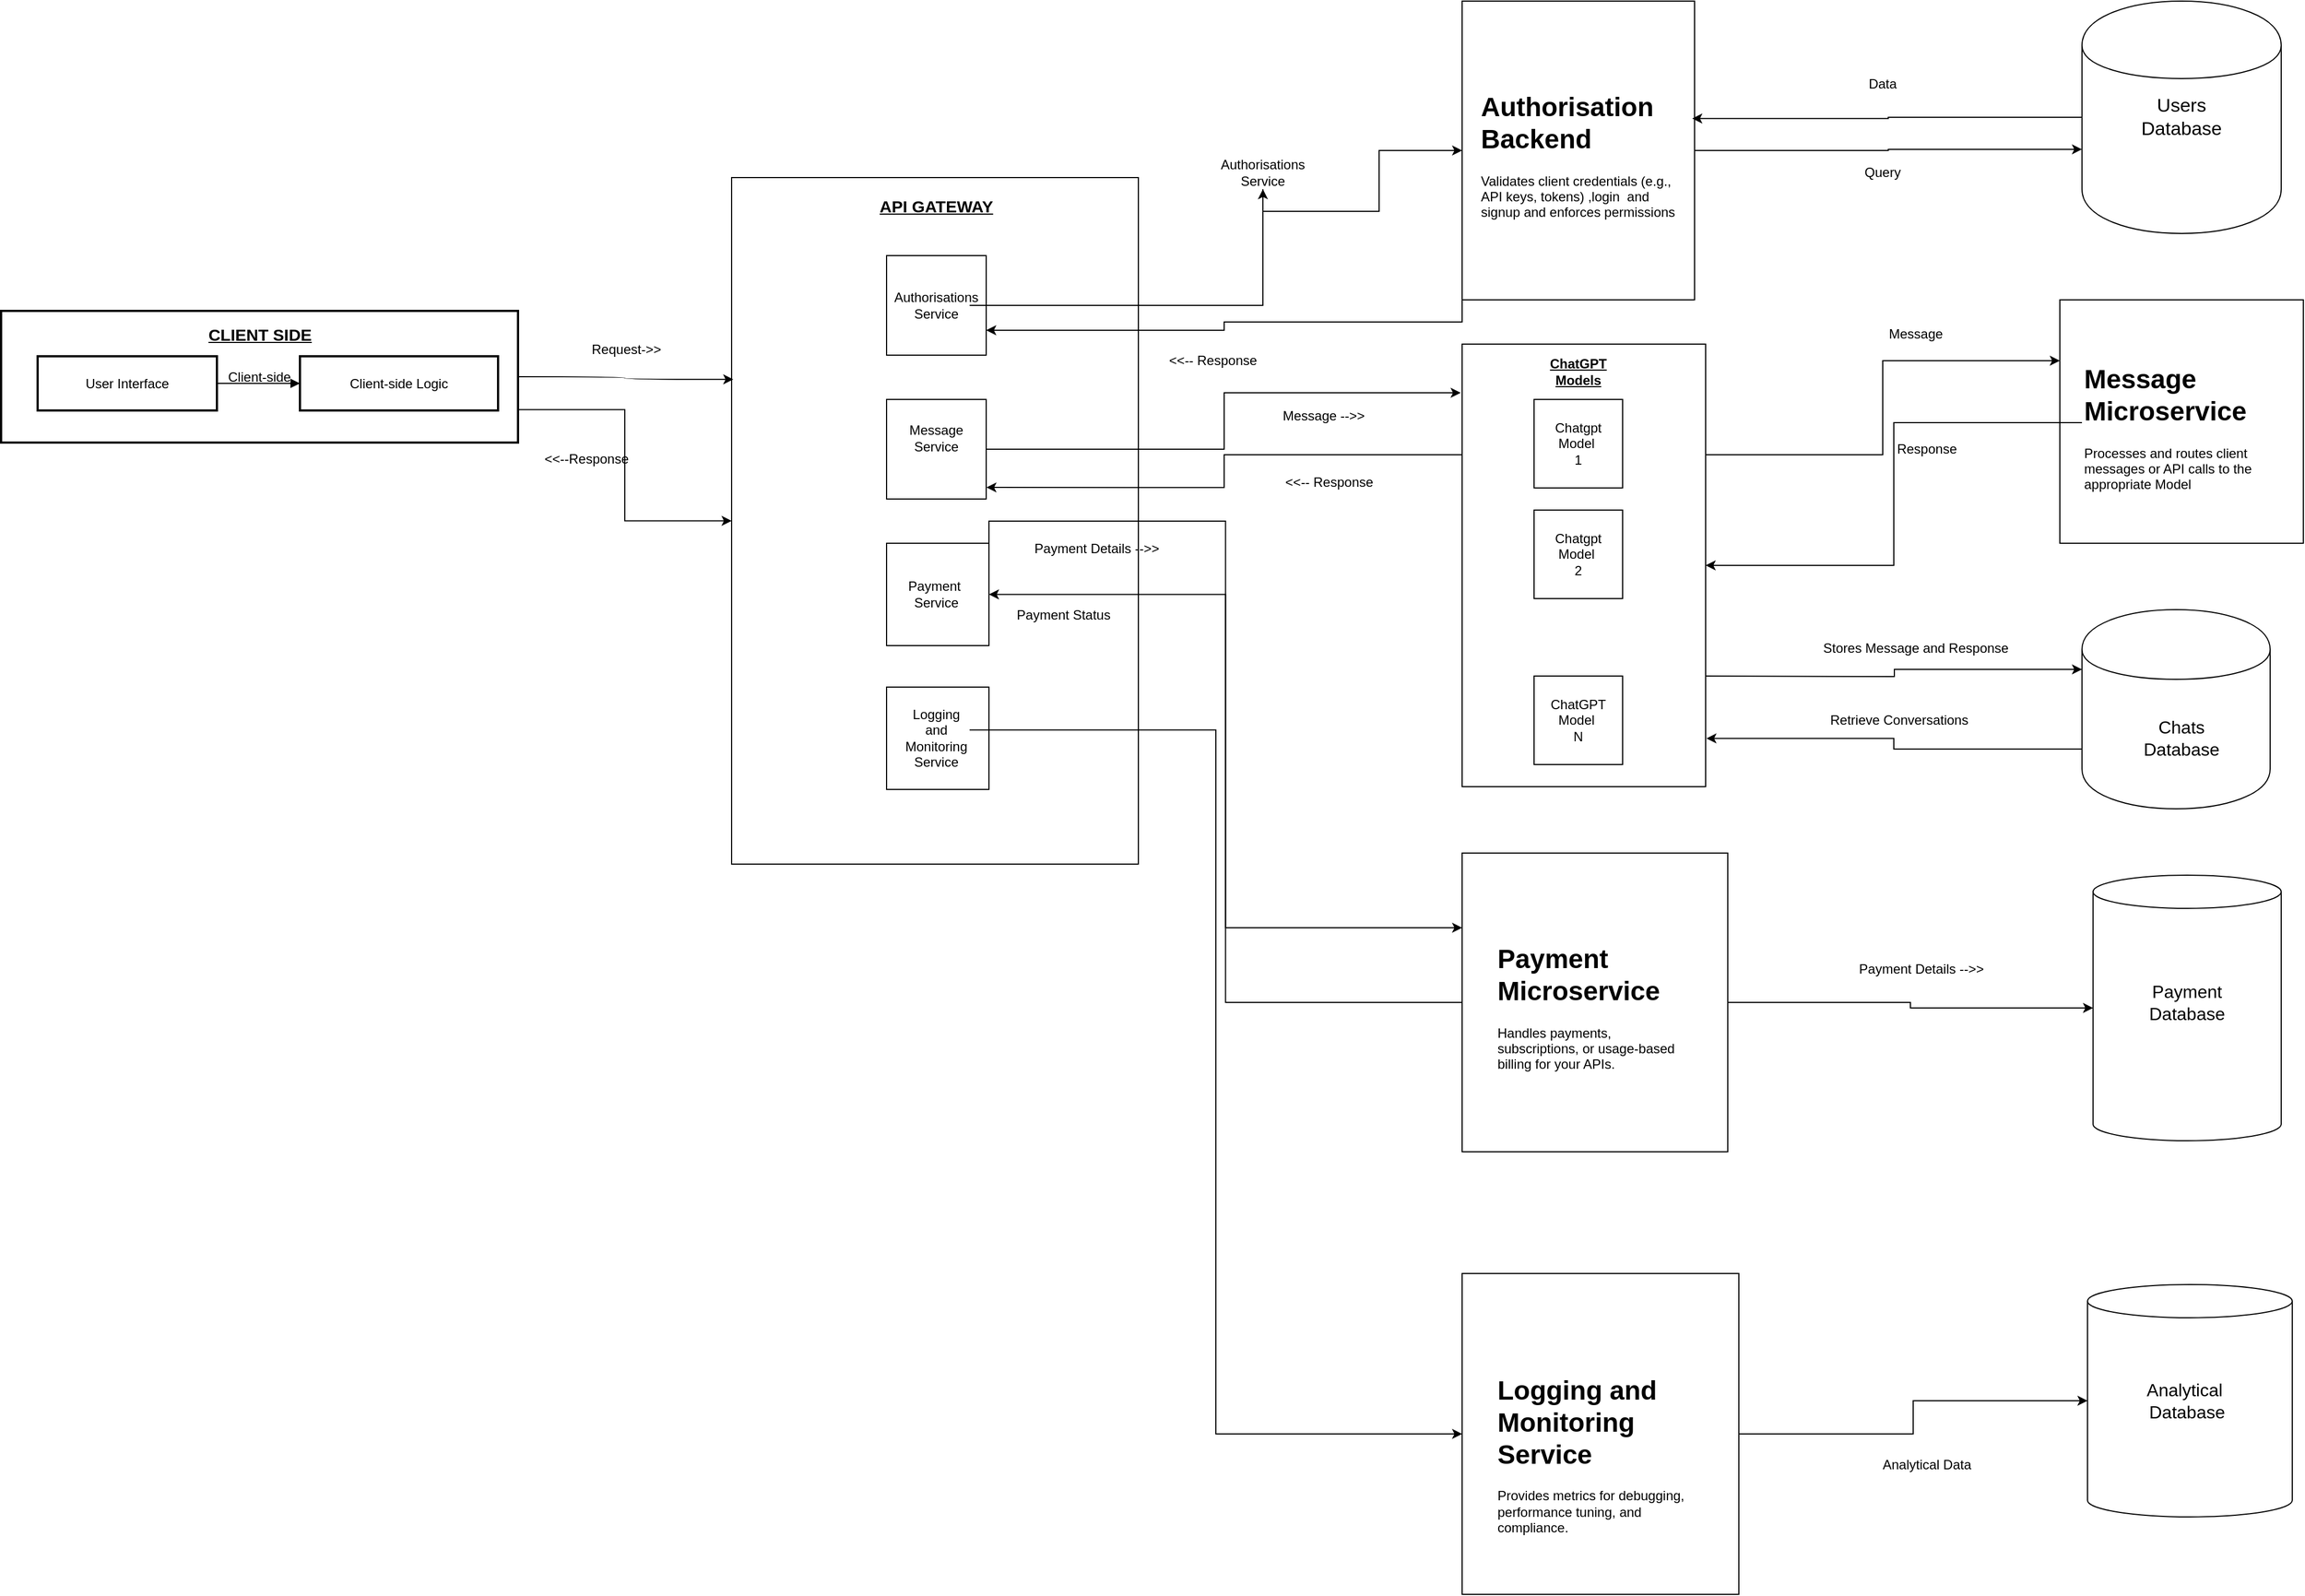 <mxfile version="25.0.3">
  <diagram name="Page-1" id="c9Ai-ubDrSZvEC2KYgUM">
    <mxGraphModel dx="3783" dy="1420" grid="1" gridSize="10" guides="1" tooltips="1" connect="1" arrows="1" fold="1" page="1" pageScale="1" pageWidth="850" pageHeight="1100" math="0" shadow="0">
      <root>
        <mxCell id="0" />
        <mxCell id="1" parent="0" />
        <mxCell id="FdN9x6t_w3lRcBCilJA2-83" style="edgeStyle=orthogonalEdgeStyle;rounded=0;orthogonalLoop=1;jettySize=auto;html=1;exitX=1;exitY=0.75;exitDx=0;exitDy=0;entryX=0;entryY=0.5;entryDx=0;entryDy=0;" edge="1" parent="1" source="4" target="FdN9x6t_w3lRcBCilJA2-15">
          <mxGeometry relative="1" as="geometry" />
        </mxCell>
        <mxCell id="4" value="Client-side" style="whiteSpace=wrap;strokeWidth=2;" parent="1" vertex="1">
          <mxGeometry y="300" width="467" height="119" as="geometry" />
        </mxCell>
        <mxCell id="5" value="User Interface" style="whiteSpace=wrap;strokeWidth=2;" parent="1" vertex="1">
          <mxGeometry x="33" y="341" width="162" height="49" as="geometry" />
        </mxCell>
        <mxCell id="6" value="Client-side Logic" style="whiteSpace=wrap;strokeWidth=2;" parent="1" vertex="1">
          <mxGeometry x="270" y="341" width="179" height="49" as="geometry" />
        </mxCell>
        <mxCell id="11" value="" style="curved=1;startArrow=none;endArrow=block;exitX=1;exitY=0.5;entryX=0;entryY=0.5;" parent="1" source="5" target="6" edge="1">
          <mxGeometry relative="1" as="geometry">
            <Array as="points" />
          </mxGeometry>
        </mxCell>
        <mxCell id="FdN9x6t_w3lRcBCilJA2-15" value="" style="rounded=0;whiteSpace=wrap;html=1;" vertex="1" parent="1">
          <mxGeometry x="660" y="179.5" width="367.5" height="620.5" as="geometry" />
        </mxCell>
        <mxCell id="FdN9x6t_w3lRcBCilJA2-16" value="&lt;b&gt;&lt;u&gt;&lt;font style=&quot;font-size: 15px;&quot;&gt;CLIENT SIDE&lt;/font&gt;&lt;/u&gt;&lt;/b&gt;" style="text;html=1;align=center;verticalAlign=middle;whiteSpace=wrap;rounded=0;" vertex="1" parent="1">
          <mxGeometry x="118.5" y="301" width="230" height="40" as="geometry" />
        </mxCell>
        <mxCell id="FdN9x6t_w3lRcBCilJA2-17" value="&lt;b&gt;&lt;u&gt;&lt;font style=&quot;font-size: 15px;&quot;&gt;API GATEWAY&lt;/font&gt;&lt;/u&gt;&lt;/b&gt;" style="text;html=1;align=center;verticalAlign=middle;whiteSpace=wrap;rounded=0;" vertex="1" parent="1">
          <mxGeometry x="735" y="190" width="220" height="30" as="geometry" />
        </mxCell>
        <mxCell id="FdN9x6t_w3lRcBCilJA2-21" value="" style="whiteSpace=wrap;html=1;aspect=fixed;" vertex="1" parent="1">
          <mxGeometry x="800" y="250" width="90" height="90" as="geometry" />
        </mxCell>
        <mxCell id="FdN9x6t_w3lRcBCilJA2-23" value="" style="whiteSpace=wrap;html=1;aspect=fixed;" vertex="1" parent="1">
          <mxGeometry x="800" y="380" width="90" height="90" as="geometry" />
        </mxCell>
        <mxCell id="FdN9x6t_w3lRcBCilJA2-105" style="edgeStyle=orthogonalEdgeStyle;rounded=0;orthogonalLoop=1;jettySize=auto;html=1;exitX=1;exitY=0;exitDx=0;exitDy=0;entryX=0;entryY=0.25;entryDx=0;entryDy=0;" edge="1" parent="1" source="FdN9x6t_w3lRcBCilJA2-25" target="FdN9x6t_w3lRcBCilJA2-54">
          <mxGeometry relative="1" as="geometry" />
        </mxCell>
        <mxCell id="FdN9x6t_w3lRcBCilJA2-25" value="" style="whiteSpace=wrap;html=1;aspect=fixed;" vertex="1" parent="1">
          <mxGeometry x="800" y="510" width="92.5" height="92.5" as="geometry" />
        </mxCell>
        <mxCell id="FdN9x6t_w3lRcBCilJA2-26" value="" style="whiteSpace=wrap;html=1;aspect=fixed;" vertex="1" parent="1">
          <mxGeometry x="800" y="640" width="92.5" height="92.5" as="geometry" />
        </mxCell>
        <mxCell id="FdN9x6t_w3lRcBCilJA2-36" value="" style="edgeStyle=orthogonalEdgeStyle;rounded=0;orthogonalLoop=1;jettySize=auto;html=1;" edge="1" parent="1" source="FdN9x6t_w3lRcBCilJA2-27" target="FdN9x6t_w3lRcBCilJA2-35">
          <mxGeometry relative="1" as="geometry" />
        </mxCell>
        <mxCell id="FdN9x6t_w3lRcBCilJA2-27" value="Authorisations&lt;div&gt;Service&lt;/div&gt;" style="text;html=1;align=center;verticalAlign=middle;whiteSpace=wrap;rounded=0;" vertex="1" parent="1">
          <mxGeometry x="815" y="280" width="60" height="30" as="geometry" />
        </mxCell>
        <mxCell id="FdN9x6t_w3lRcBCilJA2-28" value="Message&lt;div&gt;Service&lt;/div&gt;" style="text;html=1;align=center;verticalAlign=middle;whiteSpace=wrap;rounded=0;" vertex="1" parent="1">
          <mxGeometry x="815" y="400" width="60" height="30" as="geometry" />
        </mxCell>
        <mxCell id="FdN9x6t_w3lRcBCilJA2-29" value="Payment&amp;nbsp;&lt;div&gt;Service&lt;/div&gt;" style="text;html=1;align=center;verticalAlign=middle;whiteSpace=wrap;rounded=0;" vertex="1" parent="1">
          <mxGeometry x="815" y="541.25" width="60" height="30" as="geometry" />
        </mxCell>
        <mxCell id="FdN9x6t_w3lRcBCilJA2-61" style="edgeStyle=orthogonalEdgeStyle;rounded=0;orthogonalLoop=1;jettySize=auto;html=1;exitX=1;exitY=0.25;exitDx=0;exitDy=0;entryX=0;entryY=0.5;entryDx=0;entryDy=0;" edge="1" parent="1" source="FdN9x6t_w3lRcBCilJA2-30" target="FdN9x6t_w3lRcBCilJA2-59">
          <mxGeometry relative="1" as="geometry" />
        </mxCell>
        <mxCell id="FdN9x6t_w3lRcBCilJA2-30" value="Logging and Monitoring Service" style="text;html=1;align=center;verticalAlign=middle;whiteSpace=wrap;rounded=0;" vertex="1" parent="1">
          <mxGeometry x="815" y="671.25" width="60" height="30" as="geometry" />
        </mxCell>
        <mxCell id="FdN9x6t_w3lRcBCilJA2-32" style="edgeStyle=orthogonalEdgeStyle;rounded=0;orthogonalLoop=1;jettySize=auto;html=1;exitX=1;exitY=0.5;exitDx=0;exitDy=0;entryX=0.004;entryY=0.294;entryDx=0;entryDy=0;entryPerimeter=0;curved=1;" edge="1" parent="1" source="4" target="FdN9x6t_w3lRcBCilJA2-15">
          <mxGeometry relative="1" as="geometry" />
        </mxCell>
        <mxCell id="FdN9x6t_w3lRcBCilJA2-94" style="edgeStyle=orthogonalEdgeStyle;rounded=0;orthogonalLoop=1;jettySize=auto;html=1;exitX=0;exitY=0.75;exitDx=0;exitDy=0;entryX=1;entryY=0.75;entryDx=0;entryDy=0;" edge="1" parent="1" source="FdN9x6t_w3lRcBCilJA2-33" target="FdN9x6t_w3lRcBCilJA2-21">
          <mxGeometry relative="1" as="geometry">
            <Array as="points">
              <mxPoint x="1320" y="310" />
              <mxPoint x="1105" y="310" />
              <mxPoint x="1105" y="318" />
            </Array>
          </mxGeometry>
        </mxCell>
        <mxCell id="FdN9x6t_w3lRcBCilJA2-33" value="" style="rounded=0;whiteSpace=wrap;html=1;" vertex="1" parent="1">
          <mxGeometry x="1320" y="20" width="210" height="270" as="geometry" />
        </mxCell>
        <mxCell id="FdN9x6t_w3lRcBCilJA2-34" value="&lt;h1 style=&quot;margin-top: 0px;&quot;&gt;Authorisation Backend&lt;/h1&gt;&lt;div&gt;Validates client credentials (e.g., API keys, tokens) ,login&amp;nbsp; and signup and enforces permissions , ,&amp;nbsp;&lt;/div&gt;" style="text;html=1;whiteSpace=wrap;overflow=hidden;rounded=0;" vertex="1" parent="1">
          <mxGeometry x="1335" y="95" width="180" height="120" as="geometry" />
        </mxCell>
        <mxCell id="FdN9x6t_w3lRcBCilJA2-38" style="edgeStyle=orthogonalEdgeStyle;rounded=0;orthogonalLoop=1;jettySize=auto;html=1;exitX=0.5;exitY=1;exitDx=0;exitDy=0;entryX=0;entryY=0.5;entryDx=0;entryDy=0;" edge="1" parent="1" source="FdN9x6t_w3lRcBCilJA2-35" target="FdN9x6t_w3lRcBCilJA2-33">
          <mxGeometry relative="1" as="geometry" />
        </mxCell>
        <mxCell id="FdN9x6t_w3lRcBCilJA2-35" value="Authorisations&lt;div&gt;Service&lt;/div&gt;" style="text;html=1;align=center;verticalAlign=middle;whiteSpace=wrap;rounded=0;" vertex="1" parent="1">
          <mxGeometry x="1110" y="160" width="60" height="30" as="geometry" />
        </mxCell>
        <mxCell id="FdN9x6t_w3lRcBCilJA2-68" style="edgeStyle=orthogonalEdgeStyle;rounded=0;orthogonalLoop=1;jettySize=auto;html=1;exitX=1;exitY=0.25;exitDx=0;exitDy=0;entryX=0;entryY=0.25;entryDx=0;entryDy=0;" edge="1" parent="1" source="FdN9x6t_w3lRcBCilJA2-39" target="FdN9x6t_w3lRcBCilJA2-45">
          <mxGeometry relative="1" as="geometry" />
        </mxCell>
        <mxCell id="FdN9x6t_w3lRcBCilJA2-39" value="" style="rounded=0;whiteSpace=wrap;html=1;" vertex="1" parent="1">
          <mxGeometry x="1320" y="330" width="220" height="400" as="geometry" />
        </mxCell>
        <mxCell id="FdN9x6t_w3lRcBCilJA2-40" value="&lt;div&gt;Chatgpt&lt;/div&gt;&lt;div&gt;Model&amp;nbsp;&lt;/div&gt;&lt;div&gt;1&lt;/div&gt;" style="whiteSpace=wrap;html=1;aspect=fixed;" vertex="1" parent="1">
          <mxGeometry x="1385" y="380" width="80" height="80" as="geometry" />
        </mxCell>
        <mxCell id="FdN9x6t_w3lRcBCilJA2-41" value="Chatgpt&lt;div&gt;Model&amp;nbsp;&lt;/div&gt;&lt;div&gt;2&lt;/div&gt;" style="whiteSpace=wrap;html=1;aspect=fixed;" vertex="1" parent="1">
          <mxGeometry x="1385" y="480" width="80" height="80" as="geometry" />
        </mxCell>
        <mxCell id="FdN9x6t_w3lRcBCilJA2-43" value="&lt;b&gt;&lt;u&gt;ChatGPT&lt;/u&gt;&lt;/b&gt;&lt;div&gt;&lt;b&gt;&lt;u&gt;Models&lt;/u&gt;&lt;/b&gt;&lt;/div&gt;" style="text;html=1;align=center;verticalAlign=middle;whiteSpace=wrap;rounded=0;" vertex="1" parent="1">
          <mxGeometry x="1395" y="340" width="60" height="30" as="geometry" />
        </mxCell>
        <mxCell id="FdN9x6t_w3lRcBCilJA2-44" value="ChatGPT&lt;div&gt;Model&amp;nbsp;&lt;/div&gt;&lt;div&gt;N&lt;/div&gt;" style="whiteSpace=wrap;html=1;aspect=fixed;" vertex="1" parent="1">
          <mxGeometry x="1385" y="630" width="80" height="80" as="geometry" />
        </mxCell>
        <mxCell id="FdN9x6t_w3lRcBCilJA2-45" value="" style="whiteSpace=wrap;html=1;aspect=fixed;" vertex="1" parent="1">
          <mxGeometry x="1860" y="290" width="220" height="220" as="geometry" />
        </mxCell>
        <mxCell id="FdN9x6t_w3lRcBCilJA2-52" style="edgeStyle=orthogonalEdgeStyle;rounded=0;orthogonalLoop=1;jettySize=auto;html=1;exitX=0;exitY=0.5;exitDx=0;exitDy=0;" edge="1" parent="1" source="FdN9x6t_w3lRcBCilJA2-46" target="FdN9x6t_w3lRcBCilJA2-39">
          <mxGeometry relative="1" as="geometry" />
        </mxCell>
        <mxCell id="FdN9x6t_w3lRcBCilJA2-46" value="&lt;h1 style=&quot;margin-top: 0px;&quot;&gt;Message Microservice&lt;/h1&gt;&lt;div&gt;Processes and routes client messages or API calls to the appropriate Model&lt;/div&gt;" style="text;html=1;whiteSpace=wrap;overflow=hidden;rounded=0;" vertex="1" parent="1">
          <mxGeometry x="1880" y="341" width="180" height="120" as="geometry" />
        </mxCell>
        <mxCell id="FdN9x6t_w3lRcBCilJA2-58" style="edgeStyle=orthogonalEdgeStyle;rounded=0;orthogonalLoop=1;jettySize=auto;html=1;exitX=0;exitY=0.5;exitDx=0;exitDy=0;entryX=1;entryY=0.5;entryDx=0;entryDy=0;" edge="1" parent="1" source="FdN9x6t_w3lRcBCilJA2-54" target="FdN9x6t_w3lRcBCilJA2-25">
          <mxGeometry relative="1" as="geometry" />
        </mxCell>
        <mxCell id="FdN9x6t_w3lRcBCilJA2-54" value="" style="rounded=0;whiteSpace=wrap;html=1;" vertex="1" parent="1">
          <mxGeometry x="1320" y="790" width="240" height="270" as="geometry" />
        </mxCell>
        <mxCell id="FdN9x6t_w3lRcBCilJA2-55" value="&lt;h1 style=&quot;margin-top: 0px;&quot;&gt;Payment Microservice&lt;/h1&gt;&lt;div&gt;Handles payments, subscriptions, or usage-based billing for your APIs.&lt;/div&gt;" style="text;html=1;whiteSpace=wrap;overflow=hidden;rounded=0;" vertex="1" parent="1">
          <mxGeometry x="1350" y="865" width="180" height="120" as="geometry" />
        </mxCell>
        <mxCell id="FdN9x6t_w3lRcBCilJA2-59" value="" style="rounded=0;whiteSpace=wrap;html=1;" vertex="1" parent="1">
          <mxGeometry x="1320" y="1170" width="250" height="290" as="geometry" />
        </mxCell>
        <mxCell id="FdN9x6t_w3lRcBCilJA2-60" value="&lt;h1 style=&quot;margin-top: 0px;&quot;&gt;Logging and Monitoring Service&lt;/h1&gt;&lt;div&gt;Provides metrics for debugging, performance tuning, and compliance.&lt;/div&gt;&lt;div&gt;&lt;br&gt;&lt;/div&gt;&lt;div&gt;&lt;br&gt;&lt;/div&gt;" style="text;html=1;whiteSpace=wrap;overflow=hidden;rounded=0;" vertex="1" parent="1">
          <mxGeometry x="1350" y="1255" width="190" height="175" as="geometry" />
        </mxCell>
        <mxCell id="FdN9x6t_w3lRcBCilJA2-62" value="" style="shape=cylinder;whiteSpace=wrap;html=1;boundedLbl=1;backgroundOutline=1;" vertex="1" parent="1">
          <mxGeometry x="1880" y="20" width="180" height="210" as="geometry" />
        </mxCell>
        <mxCell id="FdN9x6t_w3lRcBCilJA2-63" style="edgeStyle=orthogonalEdgeStyle;rounded=0;orthogonalLoop=1;jettySize=auto;html=1;exitX=1;exitY=0.5;exitDx=0;exitDy=0;entryX=0;entryY=0.638;entryDx=0;entryDy=0;entryPerimeter=0;" edge="1" parent="1" source="FdN9x6t_w3lRcBCilJA2-33" target="FdN9x6t_w3lRcBCilJA2-62">
          <mxGeometry relative="1" as="geometry" />
        </mxCell>
        <mxCell id="FdN9x6t_w3lRcBCilJA2-64" style="edgeStyle=orthogonalEdgeStyle;rounded=0;orthogonalLoop=1;jettySize=auto;html=1;exitX=0;exitY=0.5;exitDx=0;exitDy=0;entryX=0.99;entryY=0.393;entryDx=0;entryDy=0;entryPerimeter=0;" edge="1" parent="1" source="FdN9x6t_w3lRcBCilJA2-62" target="FdN9x6t_w3lRcBCilJA2-33">
          <mxGeometry relative="1" as="geometry" />
        </mxCell>
        <mxCell id="FdN9x6t_w3lRcBCilJA2-65" value="Data" style="text;html=1;align=center;verticalAlign=middle;whiteSpace=wrap;rounded=0;" vertex="1" parent="1">
          <mxGeometry x="1670" y="80" width="60" height="30" as="geometry" />
        </mxCell>
        <mxCell id="FdN9x6t_w3lRcBCilJA2-66" value="Query" style="text;html=1;align=center;verticalAlign=middle;whiteSpace=wrap;rounded=0;" vertex="1" parent="1">
          <mxGeometry x="1670" y="160" width="60" height="30" as="geometry" />
        </mxCell>
        <mxCell id="FdN9x6t_w3lRcBCilJA2-67" value="" style="shape=cylinder;whiteSpace=wrap;html=1;boundedLbl=1;backgroundOutline=1;" vertex="1" parent="1">
          <mxGeometry x="1880" y="570" width="170" height="180" as="geometry" />
        </mxCell>
        <mxCell id="FdN9x6t_w3lRcBCilJA2-69" value="Message" style="text;html=1;align=center;verticalAlign=middle;whiteSpace=wrap;rounded=0;" vertex="1" parent="1">
          <mxGeometry x="1700" y="306" width="60" height="30" as="geometry" />
        </mxCell>
        <mxCell id="FdN9x6t_w3lRcBCilJA2-72" style="edgeStyle=orthogonalEdgeStyle;rounded=0;orthogonalLoop=1;jettySize=auto;html=1;exitX=1;exitY=0;exitDx=0;exitDy=0;entryX=0;entryY=0.3;entryDx=0;entryDy=0;" edge="1" parent="1" target="FdN9x6t_w3lRcBCilJA2-67">
          <mxGeometry relative="1" as="geometry">
            <mxPoint x="1540.0" y="630" as="sourcePoint" />
          </mxGeometry>
        </mxCell>
        <mxCell id="FdN9x6t_w3lRcBCilJA2-71" value="Response" style="text;html=1;align=center;verticalAlign=middle;whiteSpace=wrap;rounded=0;" vertex="1" parent="1">
          <mxGeometry x="1710" y="410" width="60" height="30" as="geometry" />
        </mxCell>
        <mxCell id="FdN9x6t_w3lRcBCilJA2-74" value="Stores Message and Response" style="text;html=1;align=center;verticalAlign=middle;whiteSpace=wrap;rounded=0;" vertex="1" parent="1">
          <mxGeometry x="1590" y="590" width="280" height="30" as="geometry" />
        </mxCell>
        <mxCell id="FdN9x6t_w3lRcBCilJA2-75" style="edgeStyle=orthogonalEdgeStyle;rounded=0;orthogonalLoop=1;jettySize=auto;html=1;exitX=0;exitY=0.7;exitDx=0;exitDy=0;entryX=1.003;entryY=0.891;entryDx=0;entryDy=0;entryPerimeter=0;" edge="1" parent="1" source="FdN9x6t_w3lRcBCilJA2-67" target="FdN9x6t_w3lRcBCilJA2-39">
          <mxGeometry relative="1" as="geometry" />
        </mxCell>
        <mxCell id="FdN9x6t_w3lRcBCilJA2-76" value="Retrieve Conversations" style="text;html=1;align=center;verticalAlign=middle;whiteSpace=wrap;rounded=0;" vertex="1" parent="1">
          <mxGeometry x="1640" y="655" width="150" height="30" as="geometry" />
        </mxCell>
        <mxCell id="FdN9x6t_w3lRcBCilJA2-77" value="&lt;font style=&quot;font-size: 17px;&quot;&gt;Users&lt;/font&gt;&lt;div&gt;&lt;font style=&quot;font-size: 17px;&quot;&gt;Database&lt;/font&gt;&lt;/div&gt;" style="text;html=1;align=center;verticalAlign=middle;whiteSpace=wrap;rounded=0;" vertex="1" parent="1">
          <mxGeometry x="1940" y="110" width="60" height="30" as="geometry" />
        </mxCell>
        <mxCell id="FdN9x6t_w3lRcBCilJA2-78" value="&lt;font style=&quot;font-size: 16px;&quot;&gt;Chats&lt;/font&gt;&lt;div&gt;&lt;font style=&quot;font-size: 16px;&quot;&gt;Database&lt;/font&gt;&lt;/div&gt;" style="text;html=1;align=center;verticalAlign=middle;whiteSpace=wrap;rounded=0;" vertex="1" parent="1">
          <mxGeometry x="1940" y="671.25" width="60" height="30" as="geometry" />
        </mxCell>
        <mxCell id="FdN9x6t_w3lRcBCilJA2-79" value="" style="shape=cylinder3;whiteSpace=wrap;html=1;boundedLbl=1;backgroundOutline=1;size=15;" vertex="1" parent="1">
          <mxGeometry x="1890" y="810" width="170" height="240" as="geometry" />
        </mxCell>
        <mxCell id="FdN9x6t_w3lRcBCilJA2-80" style="edgeStyle=orthogonalEdgeStyle;rounded=0;orthogonalLoop=1;jettySize=auto;html=1;exitX=1;exitY=0.5;exitDx=0;exitDy=0;entryX=0;entryY=0.5;entryDx=0;entryDy=0;entryPerimeter=0;" edge="1" parent="1" source="FdN9x6t_w3lRcBCilJA2-54" target="FdN9x6t_w3lRcBCilJA2-79">
          <mxGeometry relative="1" as="geometry">
            <mxPoint x="1880" y="920" as="targetPoint" />
          </mxGeometry>
        </mxCell>
        <mxCell id="FdN9x6t_w3lRcBCilJA2-81" value="&lt;font style=&quot;font-size: 16px;&quot;&gt;Payment&lt;/font&gt;&lt;div&gt;&lt;font style=&quot;font-size: 16px;&quot;&gt;Database&lt;/font&gt;&lt;/div&gt;" style="text;html=1;align=center;verticalAlign=middle;whiteSpace=wrap;rounded=0;" vertex="1" parent="1">
          <mxGeometry x="1945" y="910" width="60" height="30" as="geometry" />
        </mxCell>
        <mxCell id="FdN9x6t_w3lRcBCilJA2-82" value="Request-&amp;gt;&amp;gt;" style="text;html=1;align=center;verticalAlign=middle;whiteSpace=wrap;rounded=0;" vertex="1" parent="1">
          <mxGeometry x="490" y="320" width="150" height="30" as="geometry" />
        </mxCell>
        <mxCell id="FdN9x6t_w3lRcBCilJA2-85" value="&amp;lt;&amp;lt;--Response" style="text;html=1;align=center;verticalAlign=middle;whiteSpace=wrap;rounded=0;" vertex="1" parent="1">
          <mxGeometry x="449" y="419" width="160" height="30" as="geometry" />
        </mxCell>
        <mxCell id="FdN9x6t_w3lRcBCilJA2-90" value="Payment Details --&amp;gt;&amp;gt;" style="text;html=1;align=center;verticalAlign=middle;whiteSpace=wrap;rounded=0;" vertex="1" parent="1">
          <mxGeometry x="1620" y="880" width="230" height="30" as="geometry" />
        </mxCell>
        <mxCell id="FdN9x6t_w3lRcBCilJA2-91" value="" style="shape=cylinder3;whiteSpace=wrap;html=1;boundedLbl=1;backgroundOutline=1;size=15;" vertex="1" parent="1">
          <mxGeometry x="1885" y="1180" width="185" height="210" as="geometry" />
        </mxCell>
        <mxCell id="FdN9x6t_w3lRcBCilJA2-92" style="edgeStyle=orthogonalEdgeStyle;rounded=0;orthogonalLoop=1;jettySize=auto;html=1;exitX=1;exitY=0.5;exitDx=0;exitDy=0;entryX=0;entryY=0.5;entryDx=0;entryDy=0;entryPerimeter=0;" edge="1" parent="1" source="FdN9x6t_w3lRcBCilJA2-59" target="FdN9x6t_w3lRcBCilJA2-91">
          <mxGeometry relative="1" as="geometry" />
        </mxCell>
        <mxCell id="FdN9x6t_w3lRcBCilJA2-93" value="Analytical Data" style="text;html=1;align=center;verticalAlign=middle;whiteSpace=wrap;rounded=0;" vertex="1" parent="1">
          <mxGeometry x="1640" y="1327.5" width="200" height="30" as="geometry" />
        </mxCell>
        <mxCell id="FdN9x6t_w3lRcBCilJA2-95" value="&amp;lt;&amp;lt;-- Response" style="text;html=1;align=center;verticalAlign=middle;whiteSpace=wrap;rounded=0;" vertex="1" parent="1">
          <mxGeometry x="960" y="330" width="270" height="30" as="geometry" />
        </mxCell>
        <mxCell id="FdN9x6t_w3lRcBCilJA2-96" style="edgeStyle=orthogonalEdgeStyle;rounded=0;orthogonalLoop=1;jettySize=auto;html=1;exitX=1;exitY=0.5;exitDx=0;exitDy=0;entryX=-0.006;entryY=0.11;entryDx=0;entryDy=0;entryPerimeter=0;" edge="1" parent="1" source="FdN9x6t_w3lRcBCilJA2-23" target="FdN9x6t_w3lRcBCilJA2-39">
          <mxGeometry relative="1" as="geometry" />
        </mxCell>
        <mxCell id="FdN9x6t_w3lRcBCilJA2-98" style="edgeStyle=orthogonalEdgeStyle;rounded=0;orthogonalLoop=1;jettySize=auto;html=1;exitX=0;exitY=0.25;exitDx=0;exitDy=0;entryX=1.002;entryY=0.884;entryDx=0;entryDy=0;entryPerimeter=0;" edge="1" parent="1" source="FdN9x6t_w3lRcBCilJA2-39" target="FdN9x6t_w3lRcBCilJA2-23">
          <mxGeometry relative="1" as="geometry" />
        </mxCell>
        <mxCell id="FdN9x6t_w3lRcBCilJA2-99" value="Message --&amp;gt;&amp;gt;" style="text;html=1;align=center;verticalAlign=middle;whiteSpace=wrap;rounded=0;" vertex="1" parent="1">
          <mxGeometry x="1120" y="380" width="150" height="30" as="geometry" />
        </mxCell>
        <mxCell id="FdN9x6t_w3lRcBCilJA2-101" value="&amp;lt;&amp;lt;-- Response" style="text;html=1;align=center;verticalAlign=middle;whiteSpace=wrap;rounded=0;" vertex="1" parent="1">
          <mxGeometry x="1150" y="440" width="100" height="30" as="geometry" />
        </mxCell>
        <mxCell id="FdN9x6t_w3lRcBCilJA2-102" value="Payment Status" style="text;html=1;align=center;verticalAlign=middle;whiteSpace=wrap;rounded=0;" vertex="1" parent="1">
          <mxGeometry x="910" y="560" width="100" height="30" as="geometry" />
        </mxCell>
        <mxCell id="FdN9x6t_w3lRcBCilJA2-106" value="Payment Details --&amp;gt;&amp;gt;" style="text;html=1;align=center;verticalAlign=middle;whiteSpace=wrap;rounded=0;" vertex="1" parent="1">
          <mxGeometry x="920" y="500" width="140" height="30" as="geometry" />
        </mxCell>
        <mxCell id="FdN9x6t_w3lRcBCilJA2-107" value="&lt;font style=&quot;font-size: 16px;&quot;&gt;Analytical&amp;nbsp;&lt;/font&gt;&lt;div&gt;&lt;font style=&quot;font-size: 16px;&quot;&gt;Database&lt;/font&gt;&lt;/div&gt;" style="text;html=1;align=center;verticalAlign=middle;whiteSpace=wrap;rounded=0;" vertex="1" parent="1">
          <mxGeometry x="1945" y="1270" width="60" height="30" as="geometry" />
        </mxCell>
      </root>
    </mxGraphModel>
  </diagram>
</mxfile>
